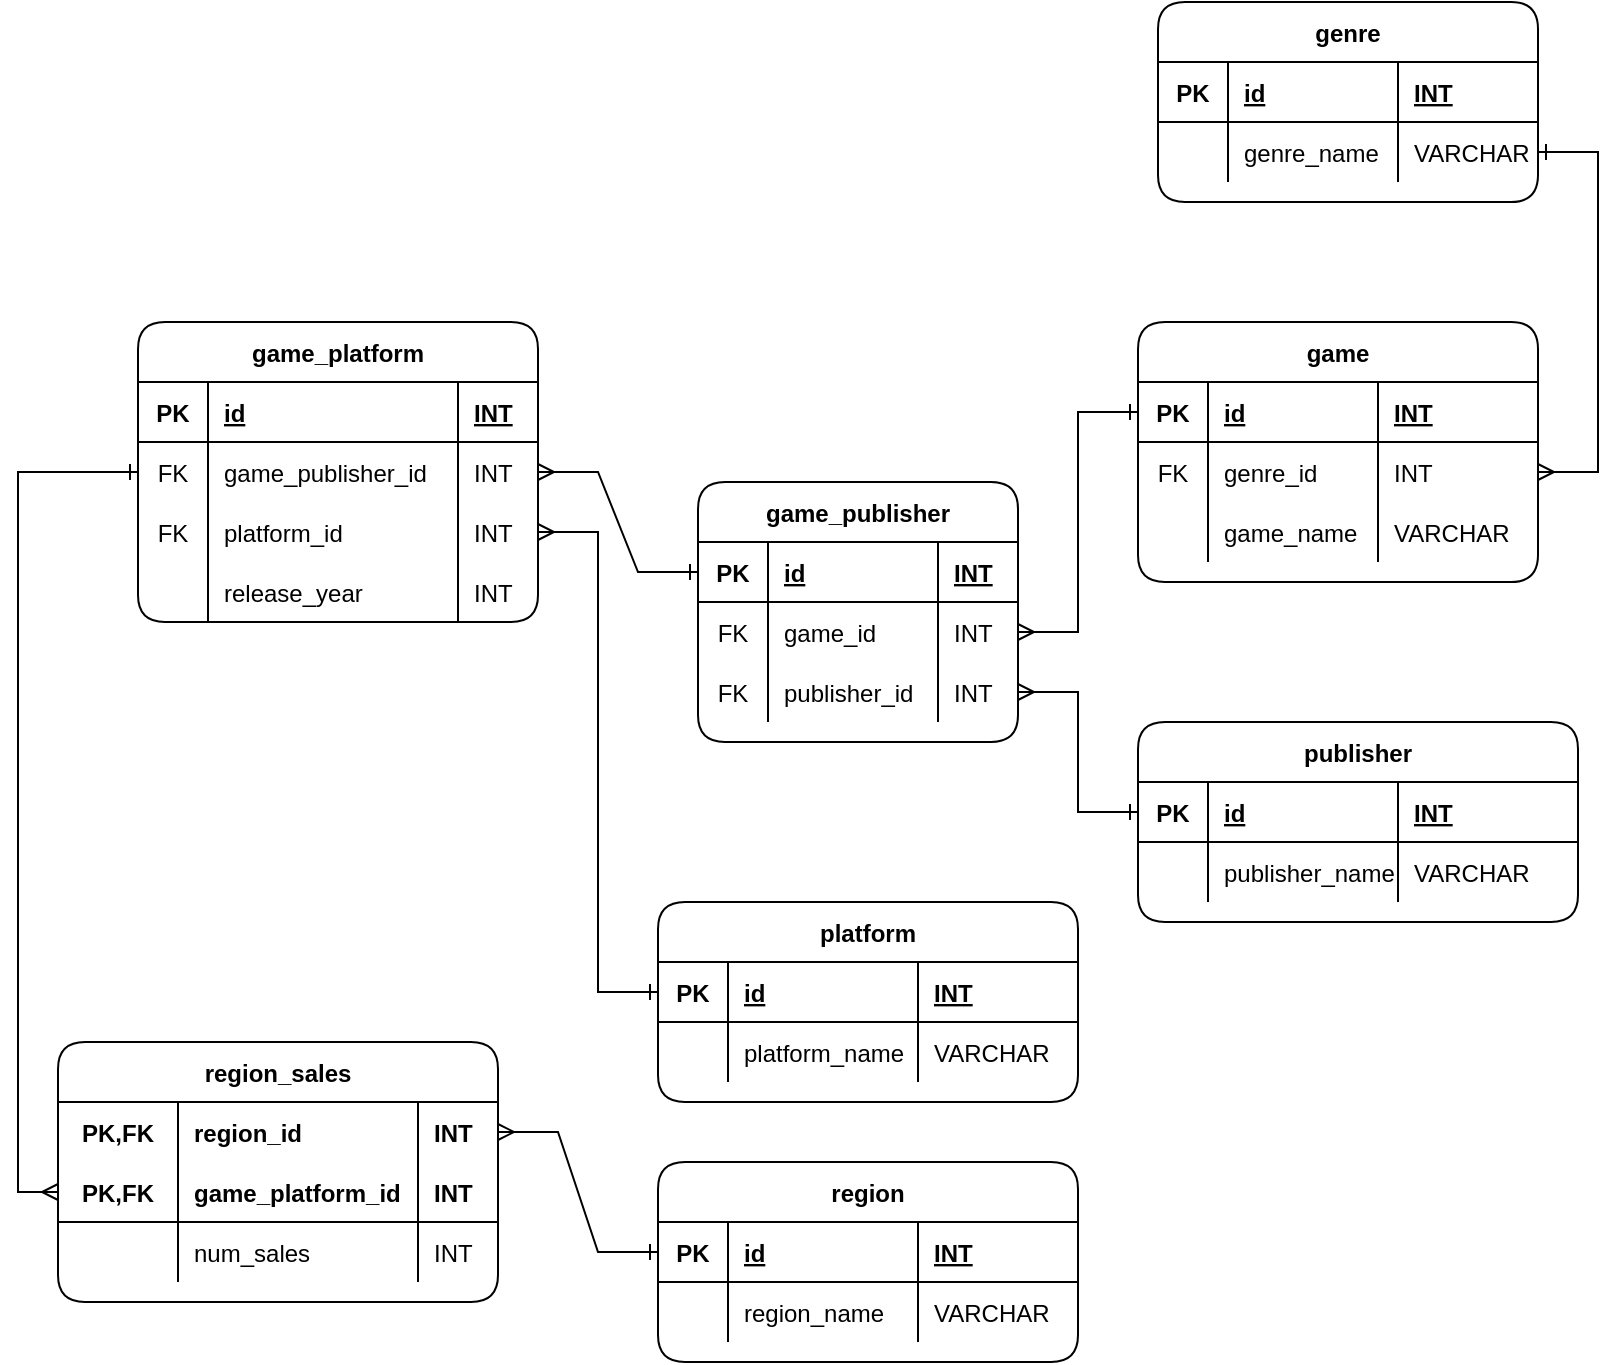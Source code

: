<mxfile version="15.4.0" type="device"><diagram id="fEsGDJiKq6VTklZ6jlgb" name="Page-1"><mxGraphModel dx="1106" dy="997" grid="0" gridSize="10" guides="1" tooltips="1" connect="1" arrows="1" fold="1" page="1" pageScale="1" pageWidth="850" pageHeight="1100" background="none" math="0" shadow="0"><root><mxCell id="0"/><mxCell id="1" parent="0"/><mxCell id="HFAZPOIn8FAIPrEyNPQx-1" value="game" style="shape=table;startSize=30;container=1;collapsible=1;childLayout=tableLayout;fixedRows=1;rowLines=0;fontStyle=1;align=center;resizeLast=1;rounded=1;" parent="1" vertex="1"><mxGeometry x="600" y="340" width="200" height="130" as="geometry"/></mxCell><mxCell id="HFAZPOIn8FAIPrEyNPQx-2" value="" style="shape=partialRectangle;collapsible=0;dropTarget=0;pointerEvents=0;fillColor=none;top=0;left=0;bottom=1;right=0;points=[[0,0.5],[1,0.5]];portConstraint=eastwest;" parent="HFAZPOIn8FAIPrEyNPQx-1" vertex="1"><mxGeometry y="30" width="200" height="30" as="geometry"/></mxCell><mxCell id="HFAZPOIn8FAIPrEyNPQx-3" value="PK" style="shape=partialRectangle;connectable=0;fillColor=none;top=0;left=0;bottom=0;right=0;fontStyle=1;overflow=hidden;" parent="HFAZPOIn8FAIPrEyNPQx-2" vertex="1"><mxGeometry width="35" height="30" as="geometry"><mxRectangle width="35" height="30" as="alternateBounds"/></mxGeometry></mxCell><mxCell id="HFAZPOIn8FAIPrEyNPQx-4" value="id" style="shape=partialRectangle;connectable=0;fillColor=none;top=0;left=0;bottom=0;right=0;align=left;spacingLeft=6;fontStyle=5;overflow=hidden;" parent="HFAZPOIn8FAIPrEyNPQx-2" vertex="1"><mxGeometry x="35" width="85" height="30" as="geometry"><mxRectangle width="85" height="30" as="alternateBounds"/></mxGeometry></mxCell><mxCell id="HFAZPOIn8FAIPrEyNPQx-35" value="INT" style="shape=partialRectangle;connectable=0;fillColor=none;top=0;left=0;bottom=0;right=0;align=left;spacingLeft=6;fontStyle=5;overflow=hidden;" parent="HFAZPOIn8FAIPrEyNPQx-2" vertex="1"><mxGeometry x="120" width="80" height="30" as="geometry"><mxRectangle width="80" height="30" as="alternateBounds"/></mxGeometry></mxCell><mxCell id="HFAZPOIn8FAIPrEyNPQx-5" value="" style="shape=partialRectangle;collapsible=0;dropTarget=0;pointerEvents=0;fillColor=none;top=0;left=0;bottom=0;right=0;points=[[0,0.5],[1,0.5]];portConstraint=eastwest;" parent="HFAZPOIn8FAIPrEyNPQx-1" vertex="1"><mxGeometry y="60" width="200" height="30" as="geometry"/></mxCell><mxCell id="HFAZPOIn8FAIPrEyNPQx-6" value="FK" style="shape=partialRectangle;connectable=0;fillColor=none;top=0;left=0;bottom=0;right=0;editable=1;overflow=hidden;" parent="HFAZPOIn8FAIPrEyNPQx-5" vertex="1"><mxGeometry width="35" height="30" as="geometry"><mxRectangle width="35" height="30" as="alternateBounds"/></mxGeometry></mxCell><mxCell id="HFAZPOIn8FAIPrEyNPQx-7" value="genre_id" style="shape=partialRectangle;connectable=0;fillColor=none;top=0;left=0;bottom=0;right=0;align=left;spacingLeft=6;overflow=hidden;" parent="HFAZPOIn8FAIPrEyNPQx-5" vertex="1"><mxGeometry x="35" width="85" height="30" as="geometry"><mxRectangle width="85" height="30" as="alternateBounds"/></mxGeometry></mxCell><mxCell id="HFAZPOIn8FAIPrEyNPQx-36" value="INT" style="shape=partialRectangle;connectable=0;fillColor=none;top=0;left=0;bottom=0;right=0;align=left;spacingLeft=6;overflow=hidden;" parent="HFAZPOIn8FAIPrEyNPQx-5" vertex="1"><mxGeometry x="120" width="80" height="30" as="geometry"><mxRectangle width="80" height="30" as="alternateBounds"/></mxGeometry></mxCell><mxCell id="HFAZPOIn8FAIPrEyNPQx-8" value="" style="shape=partialRectangle;collapsible=0;dropTarget=0;pointerEvents=0;fillColor=none;top=0;left=0;bottom=0;right=0;points=[[0,0.5],[1,0.5]];portConstraint=eastwest;" parent="HFAZPOIn8FAIPrEyNPQx-1" vertex="1"><mxGeometry y="90" width="200" height="30" as="geometry"/></mxCell><mxCell id="HFAZPOIn8FAIPrEyNPQx-9" value="" style="shape=partialRectangle;connectable=0;fillColor=none;top=0;left=0;bottom=0;right=0;editable=1;overflow=hidden;" parent="HFAZPOIn8FAIPrEyNPQx-8" vertex="1"><mxGeometry width="35" height="30" as="geometry"><mxRectangle width="35" height="30" as="alternateBounds"/></mxGeometry></mxCell><mxCell id="HFAZPOIn8FAIPrEyNPQx-10" value="game_name" style="shape=partialRectangle;connectable=0;fillColor=none;top=0;left=0;bottom=0;right=0;align=left;spacingLeft=6;overflow=hidden;" parent="HFAZPOIn8FAIPrEyNPQx-8" vertex="1"><mxGeometry x="35" width="85" height="30" as="geometry"><mxRectangle width="85" height="30" as="alternateBounds"/></mxGeometry></mxCell><mxCell id="HFAZPOIn8FAIPrEyNPQx-37" value="VARCHAR" style="shape=partialRectangle;connectable=0;fillColor=none;top=0;left=0;bottom=0;right=0;align=left;spacingLeft=6;overflow=hidden;" parent="HFAZPOIn8FAIPrEyNPQx-8" vertex="1"><mxGeometry x="120" width="80" height="30" as="geometry"><mxRectangle width="80" height="30" as="alternateBounds"/></mxGeometry></mxCell><mxCell id="HFAZPOIn8FAIPrEyNPQx-39" value="genre" style="shape=table;startSize=30;container=1;collapsible=1;childLayout=tableLayout;fixedRows=1;rowLines=0;fontStyle=1;align=center;resizeLast=1;rounded=1;" parent="1" vertex="1"><mxGeometry x="610" y="180" width="190" height="100" as="geometry"/></mxCell><mxCell id="HFAZPOIn8FAIPrEyNPQx-40" value="" style="shape=partialRectangle;collapsible=0;dropTarget=0;pointerEvents=0;fillColor=none;top=0;left=0;bottom=1;right=0;points=[[0,0.5],[1,0.5]];portConstraint=eastwest;" parent="HFAZPOIn8FAIPrEyNPQx-39" vertex="1"><mxGeometry y="30" width="190" height="30" as="geometry"/></mxCell><mxCell id="HFAZPOIn8FAIPrEyNPQx-41" value="PK" style="shape=partialRectangle;connectable=0;fillColor=none;top=0;left=0;bottom=0;right=0;fontStyle=1;overflow=hidden;" parent="HFAZPOIn8FAIPrEyNPQx-40" vertex="1"><mxGeometry width="35" height="30" as="geometry"><mxRectangle width="35" height="30" as="alternateBounds"/></mxGeometry></mxCell><mxCell id="HFAZPOIn8FAIPrEyNPQx-42" value="id" style="shape=partialRectangle;connectable=0;fillColor=none;top=0;left=0;bottom=0;right=0;align=left;spacingLeft=6;fontStyle=5;overflow=hidden;" parent="HFAZPOIn8FAIPrEyNPQx-40" vertex="1"><mxGeometry x="35" width="85" height="30" as="geometry"><mxRectangle width="85" height="30" as="alternateBounds"/></mxGeometry></mxCell><mxCell id="HFAZPOIn8FAIPrEyNPQx-43" value="INT" style="shape=partialRectangle;connectable=0;fillColor=none;top=0;left=0;bottom=0;right=0;align=left;spacingLeft=6;fontStyle=5;overflow=hidden;" parent="HFAZPOIn8FAIPrEyNPQx-40" vertex="1"><mxGeometry x="120" width="70" height="30" as="geometry"><mxRectangle width="70" height="30" as="alternateBounds"/></mxGeometry></mxCell><mxCell id="HFAZPOIn8FAIPrEyNPQx-48" value="" style="shape=partialRectangle;collapsible=0;dropTarget=0;pointerEvents=0;fillColor=none;top=0;left=0;bottom=0;right=0;points=[[0,0.5],[1,0.5]];portConstraint=eastwest;" parent="HFAZPOIn8FAIPrEyNPQx-39" vertex="1"><mxGeometry y="60" width="190" height="30" as="geometry"/></mxCell><mxCell id="HFAZPOIn8FAIPrEyNPQx-49" value="" style="shape=partialRectangle;connectable=0;fillColor=none;top=0;left=0;bottom=0;right=0;editable=1;overflow=hidden;" parent="HFAZPOIn8FAIPrEyNPQx-48" vertex="1"><mxGeometry width="35" height="30" as="geometry"><mxRectangle width="35" height="30" as="alternateBounds"/></mxGeometry></mxCell><mxCell id="HFAZPOIn8FAIPrEyNPQx-50" value="genre_name" style="shape=partialRectangle;connectable=0;fillColor=none;top=0;left=0;bottom=0;right=0;align=left;spacingLeft=6;overflow=hidden;" parent="HFAZPOIn8FAIPrEyNPQx-48" vertex="1"><mxGeometry x="35" width="85" height="30" as="geometry"><mxRectangle width="85" height="30" as="alternateBounds"/></mxGeometry></mxCell><mxCell id="HFAZPOIn8FAIPrEyNPQx-51" value="VARCHAR" style="shape=partialRectangle;connectable=0;fillColor=none;top=0;left=0;bottom=0;right=0;align=left;spacingLeft=6;overflow=hidden;" parent="HFAZPOIn8FAIPrEyNPQx-48" vertex="1"><mxGeometry x="120" width="70" height="30" as="geometry"><mxRectangle width="70" height="30" as="alternateBounds"/></mxGeometry></mxCell><mxCell id="HFAZPOIn8FAIPrEyNPQx-56" value="" style="edgeStyle=entityRelationEdgeStyle;fontSize=12;html=1;endArrow=ERmany;rounded=0;exitX=1;exitY=0.5;exitDx=0;exitDy=0;entryX=1;entryY=0.5;entryDx=0;entryDy=0;startArrow=ERone;startFill=0;endFill=0;" parent="1" source="HFAZPOIn8FAIPrEyNPQx-48" target="HFAZPOIn8FAIPrEyNPQx-5" edge="1"><mxGeometry width="100" height="100" relative="1" as="geometry"><mxPoint x="850" y="510" as="sourcePoint"/><mxPoint x="950" y="410" as="targetPoint"/></mxGeometry></mxCell><mxCell id="HFAZPOIn8FAIPrEyNPQx-57" value="game_publisher" style="shape=table;startSize=30;container=1;collapsible=1;childLayout=tableLayout;fixedRows=1;rowLines=0;fontStyle=1;align=center;resizeLast=1;rounded=1;" parent="1" vertex="1"><mxGeometry x="380" y="420" width="160" height="130" as="geometry"/></mxCell><mxCell id="HFAZPOIn8FAIPrEyNPQx-58" value="" style="shape=partialRectangle;collapsible=0;dropTarget=0;pointerEvents=0;fillColor=none;top=0;left=0;bottom=1;right=0;points=[[0,0.5],[1,0.5]];portConstraint=eastwest;" parent="HFAZPOIn8FAIPrEyNPQx-57" vertex="1"><mxGeometry y="30" width="160" height="30" as="geometry"/></mxCell><mxCell id="HFAZPOIn8FAIPrEyNPQx-59" value="PK" style="shape=partialRectangle;connectable=0;fillColor=none;top=0;left=0;bottom=0;right=0;fontStyle=1;overflow=hidden;" parent="HFAZPOIn8FAIPrEyNPQx-58" vertex="1"><mxGeometry width="35" height="30" as="geometry"><mxRectangle width="35" height="30" as="alternateBounds"/></mxGeometry></mxCell><mxCell id="HFAZPOIn8FAIPrEyNPQx-60" value="id" style="shape=partialRectangle;connectable=0;fillColor=none;top=0;left=0;bottom=0;right=0;align=left;spacingLeft=6;fontStyle=5;overflow=hidden;" parent="HFAZPOIn8FAIPrEyNPQx-58" vertex="1"><mxGeometry x="35" width="85" height="30" as="geometry"><mxRectangle width="85" height="30" as="alternateBounds"/></mxGeometry></mxCell><mxCell id="HFAZPOIn8FAIPrEyNPQx-61" value="INT" style="shape=partialRectangle;connectable=0;fillColor=none;top=0;left=0;bottom=0;right=0;align=left;spacingLeft=6;fontStyle=5;overflow=hidden;" parent="HFAZPOIn8FAIPrEyNPQx-58" vertex="1"><mxGeometry x="120" width="40" height="30" as="geometry"><mxRectangle width="40" height="30" as="alternateBounds"/></mxGeometry></mxCell><mxCell id="HFAZPOIn8FAIPrEyNPQx-62" value="" style="shape=partialRectangle;collapsible=0;dropTarget=0;pointerEvents=0;fillColor=none;top=0;left=0;bottom=0;right=0;points=[[0,0.5],[1,0.5]];portConstraint=eastwest;" parent="HFAZPOIn8FAIPrEyNPQx-57" vertex="1"><mxGeometry y="60" width="160" height="30" as="geometry"/></mxCell><mxCell id="HFAZPOIn8FAIPrEyNPQx-63" value="FK" style="shape=partialRectangle;connectable=0;fillColor=none;top=0;left=0;bottom=0;right=0;editable=1;overflow=hidden;" parent="HFAZPOIn8FAIPrEyNPQx-62" vertex="1"><mxGeometry width="35" height="30" as="geometry"><mxRectangle width="35" height="30" as="alternateBounds"/></mxGeometry></mxCell><mxCell id="HFAZPOIn8FAIPrEyNPQx-64" value="game_id" style="shape=partialRectangle;connectable=0;fillColor=none;top=0;left=0;bottom=0;right=0;align=left;spacingLeft=6;overflow=hidden;" parent="HFAZPOIn8FAIPrEyNPQx-62" vertex="1"><mxGeometry x="35" width="85" height="30" as="geometry"><mxRectangle width="85" height="30" as="alternateBounds"/></mxGeometry></mxCell><mxCell id="HFAZPOIn8FAIPrEyNPQx-65" value="INT" style="shape=partialRectangle;connectable=0;fillColor=none;top=0;left=0;bottom=0;right=0;align=left;spacingLeft=6;overflow=hidden;" parent="HFAZPOIn8FAIPrEyNPQx-62" vertex="1"><mxGeometry x="120" width="40" height="30" as="geometry"><mxRectangle width="40" height="30" as="alternateBounds"/></mxGeometry></mxCell><mxCell id="HFAZPOIn8FAIPrEyNPQx-66" value="" style="shape=partialRectangle;collapsible=0;dropTarget=0;pointerEvents=0;fillColor=none;top=0;left=0;bottom=0;right=0;points=[[0,0.5],[1,0.5]];portConstraint=eastwest;" parent="HFAZPOIn8FAIPrEyNPQx-57" vertex="1"><mxGeometry y="90" width="160" height="30" as="geometry"/></mxCell><mxCell id="HFAZPOIn8FAIPrEyNPQx-67" value="FK" style="shape=partialRectangle;connectable=0;fillColor=none;top=0;left=0;bottom=0;right=0;editable=1;overflow=hidden;" parent="HFAZPOIn8FAIPrEyNPQx-66" vertex="1"><mxGeometry width="35" height="30" as="geometry"><mxRectangle width="35" height="30" as="alternateBounds"/></mxGeometry></mxCell><mxCell id="HFAZPOIn8FAIPrEyNPQx-68" value="publisher_id" style="shape=partialRectangle;connectable=0;fillColor=none;top=0;left=0;bottom=0;right=0;align=left;spacingLeft=6;overflow=hidden;" parent="HFAZPOIn8FAIPrEyNPQx-66" vertex="1"><mxGeometry x="35" width="85" height="30" as="geometry"><mxRectangle width="85" height="30" as="alternateBounds"/></mxGeometry></mxCell><mxCell id="HFAZPOIn8FAIPrEyNPQx-69" value="INT" style="shape=partialRectangle;connectable=0;fillColor=none;top=0;left=0;bottom=0;right=0;align=left;spacingLeft=6;overflow=hidden;" parent="HFAZPOIn8FAIPrEyNPQx-66" vertex="1"><mxGeometry x="120" width="40" height="30" as="geometry"><mxRectangle width="40" height="30" as="alternateBounds"/></mxGeometry></mxCell><mxCell id="HFAZPOIn8FAIPrEyNPQx-70" value="" style="edgeStyle=entityRelationEdgeStyle;fontSize=12;html=1;endArrow=ERmany;rounded=0;exitX=0;exitY=0.5;exitDx=0;exitDy=0;entryX=1;entryY=0.5;entryDx=0;entryDy=0;startArrow=ERone;startFill=0;endFill=0;" parent="1" source="HFAZPOIn8FAIPrEyNPQx-2" target="HFAZPOIn8FAIPrEyNPQx-62" edge="1"><mxGeometry width="100" height="100" relative="1" as="geometry"><mxPoint x="450" y="170" as="sourcePoint"/><mxPoint x="450" y="370" as="targetPoint"/></mxGeometry></mxCell><mxCell id="HFAZPOIn8FAIPrEyNPQx-71" value="" style="edgeStyle=entityRelationEdgeStyle;fontSize=12;html=1;endArrow=ERmany;rounded=0;exitX=0;exitY=0.5;exitDx=0;exitDy=0;entryX=1;entryY=0.5;entryDx=0;entryDy=0;startArrow=ERone;startFill=0;endFill=0;" parent="1" source="HFAZPOIn8FAIPrEyNPQx-74" target="HFAZPOIn8FAIPrEyNPQx-66" edge="1"><mxGeometry width="100" height="100" relative="1" as="geometry"><mxPoint x="510" y="560" as="sourcePoint"/><mxPoint x="510" y="760" as="targetPoint"/></mxGeometry></mxCell><mxCell id="HFAZPOIn8FAIPrEyNPQx-73" value="publisher" style="shape=table;startSize=30;container=1;collapsible=1;childLayout=tableLayout;fixedRows=1;rowLines=0;fontStyle=1;align=center;resizeLast=1;rounded=1;" parent="1" vertex="1"><mxGeometry x="600" y="540" width="220" height="100" as="geometry"/></mxCell><mxCell id="HFAZPOIn8FAIPrEyNPQx-74" value="" style="shape=partialRectangle;collapsible=0;dropTarget=0;pointerEvents=0;fillColor=none;top=0;left=0;bottom=1;right=0;points=[[0,0.5],[1,0.5]];portConstraint=eastwest;" parent="HFAZPOIn8FAIPrEyNPQx-73" vertex="1"><mxGeometry y="30" width="220" height="30" as="geometry"/></mxCell><mxCell id="HFAZPOIn8FAIPrEyNPQx-75" value="PK" style="shape=partialRectangle;connectable=0;fillColor=none;top=0;left=0;bottom=0;right=0;fontStyle=1;overflow=hidden;" parent="HFAZPOIn8FAIPrEyNPQx-74" vertex="1"><mxGeometry width="35" height="30" as="geometry"><mxRectangle width="35" height="30" as="alternateBounds"/></mxGeometry></mxCell><mxCell id="HFAZPOIn8FAIPrEyNPQx-76" value="id" style="shape=partialRectangle;connectable=0;fillColor=none;top=0;left=0;bottom=0;right=0;align=left;spacingLeft=6;fontStyle=5;overflow=hidden;" parent="HFAZPOIn8FAIPrEyNPQx-74" vertex="1"><mxGeometry x="35" width="95" height="30" as="geometry"><mxRectangle width="95" height="30" as="alternateBounds"/></mxGeometry></mxCell><mxCell id="HFAZPOIn8FAIPrEyNPQx-77" value="INT" style="shape=partialRectangle;connectable=0;fillColor=none;top=0;left=0;bottom=0;right=0;align=left;spacingLeft=6;fontStyle=5;overflow=hidden;" parent="HFAZPOIn8FAIPrEyNPQx-74" vertex="1"><mxGeometry x="130" width="90" height="30" as="geometry"><mxRectangle width="90" height="30" as="alternateBounds"/></mxGeometry></mxCell><mxCell id="HFAZPOIn8FAIPrEyNPQx-78" value="" style="shape=partialRectangle;collapsible=0;dropTarget=0;pointerEvents=0;fillColor=none;top=0;left=0;bottom=0;right=0;points=[[0,0.5],[1,0.5]];portConstraint=eastwest;" parent="HFAZPOIn8FAIPrEyNPQx-73" vertex="1"><mxGeometry y="60" width="220" height="30" as="geometry"/></mxCell><mxCell id="HFAZPOIn8FAIPrEyNPQx-79" value="" style="shape=partialRectangle;connectable=0;fillColor=none;top=0;left=0;bottom=0;right=0;editable=1;overflow=hidden;" parent="HFAZPOIn8FAIPrEyNPQx-78" vertex="1"><mxGeometry width="35" height="30" as="geometry"><mxRectangle width="35" height="30" as="alternateBounds"/></mxGeometry></mxCell><mxCell id="HFAZPOIn8FAIPrEyNPQx-80" value="publisher_name" style="shape=partialRectangle;connectable=0;fillColor=none;top=0;left=0;bottom=0;right=0;align=left;spacingLeft=6;overflow=hidden;" parent="HFAZPOIn8FAIPrEyNPQx-78" vertex="1"><mxGeometry x="35" width="95" height="30" as="geometry"><mxRectangle width="95" height="30" as="alternateBounds"/></mxGeometry></mxCell><mxCell id="HFAZPOIn8FAIPrEyNPQx-81" value="VARCHAR" style="shape=partialRectangle;connectable=0;fillColor=none;top=0;left=0;bottom=0;right=0;align=left;spacingLeft=6;overflow=hidden;" parent="HFAZPOIn8FAIPrEyNPQx-78" vertex="1"><mxGeometry x="130" width="90" height="30" as="geometry"><mxRectangle width="90" height="30" as="alternateBounds"/></mxGeometry></mxCell><mxCell id="HFAZPOIn8FAIPrEyNPQx-82" value="platform" style="shape=table;startSize=30;container=1;collapsible=1;childLayout=tableLayout;fixedRows=1;rowLines=0;fontStyle=1;align=center;resizeLast=1;rounded=1;" parent="1" vertex="1"><mxGeometry x="360" y="630" width="210" height="100" as="geometry"/></mxCell><mxCell id="HFAZPOIn8FAIPrEyNPQx-83" value="" style="shape=partialRectangle;collapsible=0;dropTarget=0;pointerEvents=0;fillColor=none;top=0;left=0;bottom=1;right=0;points=[[0,0.5],[1,0.5]];portConstraint=eastwest;" parent="HFAZPOIn8FAIPrEyNPQx-82" vertex="1"><mxGeometry y="30" width="210" height="30" as="geometry"/></mxCell><mxCell id="HFAZPOIn8FAIPrEyNPQx-84" value="PK" style="shape=partialRectangle;connectable=0;fillColor=none;top=0;left=0;bottom=0;right=0;fontStyle=1;overflow=hidden;" parent="HFAZPOIn8FAIPrEyNPQx-83" vertex="1"><mxGeometry width="35" height="30" as="geometry"><mxRectangle width="35" height="30" as="alternateBounds"/></mxGeometry></mxCell><mxCell id="HFAZPOIn8FAIPrEyNPQx-85" value="id" style="shape=partialRectangle;connectable=0;fillColor=none;top=0;left=0;bottom=0;right=0;align=left;spacingLeft=6;fontStyle=5;overflow=hidden;" parent="HFAZPOIn8FAIPrEyNPQx-83" vertex="1"><mxGeometry x="35" width="95" height="30" as="geometry"><mxRectangle width="95" height="30" as="alternateBounds"/></mxGeometry></mxCell><mxCell id="HFAZPOIn8FAIPrEyNPQx-86" value="INT" style="shape=partialRectangle;connectable=0;fillColor=none;top=0;left=0;bottom=0;right=0;align=left;spacingLeft=6;fontStyle=5;overflow=hidden;" parent="HFAZPOIn8FAIPrEyNPQx-83" vertex="1"><mxGeometry x="130" width="80" height="30" as="geometry"><mxRectangle width="80" height="30" as="alternateBounds"/></mxGeometry></mxCell><mxCell id="HFAZPOIn8FAIPrEyNPQx-87" value="" style="shape=partialRectangle;collapsible=0;dropTarget=0;pointerEvents=0;fillColor=none;top=0;left=0;bottom=0;right=0;points=[[0,0.5],[1,0.5]];portConstraint=eastwest;" parent="HFAZPOIn8FAIPrEyNPQx-82" vertex="1"><mxGeometry y="60" width="210" height="30" as="geometry"/></mxCell><mxCell id="HFAZPOIn8FAIPrEyNPQx-88" value="" style="shape=partialRectangle;connectable=0;fillColor=none;top=0;left=0;bottom=0;right=0;editable=1;overflow=hidden;" parent="HFAZPOIn8FAIPrEyNPQx-87" vertex="1"><mxGeometry width="35" height="30" as="geometry"><mxRectangle width="35" height="30" as="alternateBounds"/></mxGeometry></mxCell><mxCell id="HFAZPOIn8FAIPrEyNPQx-89" value="platform_name" style="shape=partialRectangle;connectable=0;fillColor=none;top=0;left=0;bottom=0;right=0;align=left;spacingLeft=6;overflow=hidden;" parent="HFAZPOIn8FAIPrEyNPQx-87" vertex="1"><mxGeometry x="35" width="95" height="30" as="geometry"><mxRectangle width="95" height="30" as="alternateBounds"/></mxGeometry></mxCell><mxCell id="HFAZPOIn8FAIPrEyNPQx-90" value="VARCHAR" style="shape=partialRectangle;connectable=0;fillColor=none;top=0;left=0;bottom=0;right=0;align=left;spacingLeft=6;overflow=hidden;" parent="HFAZPOIn8FAIPrEyNPQx-87" vertex="1"><mxGeometry x="130" width="80" height="30" as="geometry"><mxRectangle width="80" height="30" as="alternateBounds"/></mxGeometry></mxCell><mxCell id="HFAZPOIn8FAIPrEyNPQx-92" value="" style="edgeStyle=entityRelationEdgeStyle;fontSize=12;html=1;endArrow=ERmany;rounded=0;exitX=0;exitY=0.5;exitDx=0;exitDy=0;entryX=1;entryY=0.5;entryDx=0;entryDy=0;startArrow=ERone;startFill=0;endFill=0;" parent="1" source="HFAZPOIn8FAIPrEyNPQx-58" target="HFAZPOIn8FAIPrEyNPQx-117" edge="1"><mxGeometry width="100" height="100" relative="1" as="geometry"><mxPoint x="210" y="180" as="sourcePoint"/><mxPoint x="300" y="558.5" as="targetPoint"/></mxGeometry></mxCell><mxCell id="HFAZPOIn8FAIPrEyNPQx-93" value="" style="edgeStyle=entityRelationEdgeStyle;fontSize=12;html=1;endArrow=ERmany;rounded=0;exitX=0;exitY=0.5;exitDx=0;exitDy=0;entryX=1;entryY=0.5;entryDx=0;entryDy=0;startArrow=ERone;startFill=0;endFill=0;" parent="1" source="HFAZPOIn8FAIPrEyNPQx-131" target="HFAZPOIn8FAIPrEyNPQx-140" edge="1"><mxGeometry width="100" height="100" relative="1" as="geometry"><mxPoint x="50" y="-30" as="sourcePoint"/><mxPoint x="-50" y="110" as="targetPoint"/></mxGeometry></mxCell><mxCell id="HFAZPOIn8FAIPrEyNPQx-94" value="" style="edgeStyle=entityRelationEdgeStyle;fontSize=12;html=1;endArrow=ERmany;rounded=0;exitX=0;exitY=0.5;exitDx=0;exitDy=0;entryX=1;entryY=0.5;entryDx=0;entryDy=0;startArrow=ERone;startFill=0;endFill=0;" parent="1" source="HFAZPOIn8FAIPrEyNPQx-83" target="HFAZPOIn8FAIPrEyNPQx-121" edge="1"><mxGeometry width="100" height="100" relative="1" as="geometry"><mxPoint x="240" y="80" as="sourcePoint"/><mxPoint x="300" y="595" as="targetPoint"/></mxGeometry></mxCell><mxCell id="HFAZPOIn8FAIPrEyNPQx-165" style="edgeStyle=orthogonalEdgeStyle;rounded=0;sketch=0;jumpStyle=none;orthogonalLoop=0;html=1;shadow=0;startArrow=ERone;startFill=0;endArrow=ERmany;endFill=0;strokeColor=default;entryX=0;entryY=0.5;entryDx=0;entryDy=0;" parent="1" source="HFAZPOIn8FAIPrEyNPQx-112" target="HFAZPOIn8FAIPrEyNPQx-143" edge="1"><mxGeometry relative="1" as="geometry"><mxPoint x="40" y="620" as="targetPoint"/><Array as="points"><mxPoint x="40" y="415"/><mxPoint x="40" y="775"/></Array></mxGeometry></mxCell><mxCell id="HFAZPOIn8FAIPrEyNPQx-112" value="game_platform" style="shape=table;startSize=30;container=1;collapsible=1;childLayout=tableLayout;fixedRows=1;rowLines=0;fontStyle=1;align=center;resizeLast=1;rounded=1;" parent="1" vertex="1"><mxGeometry x="100" y="340" width="200" height="150" as="geometry"/></mxCell><mxCell id="HFAZPOIn8FAIPrEyNPQx-113" value="" style="shape=partialRectangle;collapsible=0;dropTarget=0;pointerEvents=0;fillColor=none;top=0;left=0;bottom=1;right=0;points=[[0,0.5],[1,0.5]];portConstraint=eastwest;" parent="HFAZPOIn8FAIPrEyNPQx-112" vertex="1"><mxGeometry y="30" width="200" height="30" as="geometry"/></mxCell><mxCell id="HFAZPOIn8FAIPrEyNPQx-114" value="PK" style="shape=partialRectangle;connectable=0;fillColor=none;top=0;left=0;bottom=0;right=0;fontStyle=1;overflow=hidden;" parent="HFAZPOIn8FAIPrEyNPQx-113" vertex="1"><mxGeometry width="35" height="30" as="geometry"><mxRectangle width="35" height="30" as="alternateBounds"/></mxGeometry></mxCell><mxCell id="HFAZPOIn8FAIPrEyNPQx-115" value="id" style="shape=partialRectangle;connectable=0;fillColor=none;top=0;left=0;bottom=0;right=0;align=left;spacingLeft=6;fontStyle=5;overflow=hidden;" parent="HFAZPOIn8FAIPrEyNPQx-113" vertex="1"><mxGeometry x="35" width="125" height="30" as="geometry"><mxRectangle width="125" height="30" as="alternateBounds"/></mxGeometry></mxCell><mxCell id="HFAZPOIn8FAIPrEyNPQx-116" value="INT" style="shape=partialRectangle;connectable=0;fillColor=none;top=0;left=0;bottom=0;right=0;align=left;spacingLeft=6;fontStyle=5;overflow=hidden;" parent="HFAZPOIn8FAIPrEyNPQx-113" vertex="1"><mxGeometry x="160" width="40" height="30" as="geometry"><mxRectangle width="40" height="30" as="alternateBounds"/></mxGeometry></mxCell><mxCell id="HFAZPOIn8FAIPrEyNPQx-117" value="" style="shape=partialRectangle;collapsible=0;dropTarget=0;pointerEvents=0;fillColor=none;top=0;left=0;bottom=0;right=0;points=[[0,0.5],[1,0.5]];portConstraint=eastwest;" parent="HFAZPOIn8FAIPrEyNPQx-112" vertex="1"><mxGeometry y="60" width="200" height="30" as="geometry"/></mxCell><mxCell id="HFAZPOIn8FAIPrEyNPQx-118" value="FK" style="shape=partialRectangle;connectable=0;fillColor=none;top=0;left=0;bottom=0;right=0;editable=1;overflow=hidden;" parent="HFAZPOIn8FAIPrEyNPQx-117" vertex="1"><mxGeometry width="35" height="30" as="geometry"><mxRectangle width="35" height="30" as="alternateBounds"/></mxGeometry></mxCell><mxCell id="HFAZPOIn8FAIPrEyNPQx-119" value="game_publisher_id" style="shape=partialRectangle;connectable=0;fillColor=none;top=0;left=0;bottom=0;right=0;align=left;spacingLeft=6;overflow=hidden;" parent="HFAZPOIn8FAIPrEyNPQx-117" vertex="1"><mxGeometry x="35" width="125" height="30" as="geometry"><mxRectangle width="125" height="30" as="alternateBounds"/></mxGeometry></mxCell><mxCell id="HFAZPOIn8FAIPrEyNPQx-120" value="INT" style="shape=partialRectangle;connectable=0;fillColor=none;top=0;left=0;bottom=0;right=0;align=left;spacingLeft=6;overflow=hidden;" parent="HFAZPOIn8FAIPrEyNPQx-117" vertex="1"><mxGeometry x="160" width="40" height="30" as="geometry"><mxRectangle width="40" height="30" as="alternateBounds"/></mxGeometry></mxCell><mxCell id="HFAZPOIn8FAIPrEyNPQx-121" value="" style="shape=partialRectangle;collapsible=0;dropTarget=0;pointerEvents=0;fillColor=none;top=0;left=0;bottom=0;right=0;points=[[0,0.5],[1,0.5]];portConstraint=eastwest;" parent="HFAZPOIn8FAIPrEyNPQx-112" vertex="1"><mxGeometry y="90" width="200" height="30" as="geometry"/></mxCell><mxCell id="HFAZPOIn8FAIPrEyNPQx-122" value="FK" style="shape=partialRectangle;connectable=0;fillColor=none;top=0;left=0;bottom=0;right=0;editable=1;overflow=hidden;" parent="HFAZPOIn8FAIPrEyNPQx-121" vertex="1"><mxGeometry width="35" height="30" as="geometry"><mxRectangle width="35" height="30" as="alternateBounds"/></mxGeometry></mxCell><mxCell id="HFAZPOIn8FAIPrEyNPQx-123" value="platform_id" style="shape=partialRectangle;connectable=0;fillColor=none;top=0;left=0;bottom=0;right=0;align=left;spacingLeft=6;overflow=hidden;" parent="HFAZPOIn8FAIPrEyNPQx-121" vertex="1"><mxGeometry x="35" width="125" height="30" as="geometry"><mxRectangle width="125" height="30" as="alternateBounds"/></mxGeometry></mxCell><mxCell id="HFAZPOIn8FAIPrEyNPQx-124" value="INT" style="shape=partialRectangle;connectable=0;fillColor=none;top=0;left=0;bottom=0;right=0;align=left;spacingLeft=6;overflow=hidden;" parent="HFAZPOIn8FAIPrEyNPQx-121" vertex="1"><mxGeometry x="160" width="40" height="30" as="geometry"><mxRectangle width="40" height="30" as="alternateBounds"/></mxGeometry></mxCell><mxCell id="HFAZPOIn8FAIPrEyNPQx-126" style="shape=partialRectangle;collapsible=0;dropTarget=0;pointerEvents=0;fillColor=none;top=0;left=0;bottom=0;right=0;points=[[0,0.5],[1,0.5]];portConstraint=eastwest;" parent="HFAZPOIn8FAIPrEyNPQx-112" vertex="1"><mxGeometry y="120" width="200" height="30" as="geometry"/></mxCell><mxCell id="HFAZPOIn8FAIPrEyNPQx-127" style="shape=partialRectangle;connectable=0;fillColor=none;top=0;left=0;bottom=0;right=0;editable=1;overflow=hidden;" parent="HFAZPOIn8FAIPrEyNPQx-126" vertex="1"><mxGeometry width="35" height="30" as="geometry"><mxRectangle width="35" height="30" as="alternateBounds"/></mxGeometry></mxCell><mxCell id="HFAZPOIn8FAIPrEyNPQx-128" value="release_year" style="shape=partialRectangle;connectable=0;fillColor=none;top=0;left=0;bottom=0;right=0;align=left;spacingLeft=6;overflow=hidden;" parent="HFAZPOIn8FAIPrEyNPQx-126" vertex="1"><mxGeometry x="35" width="125" height="30" as="geometry"><mxRectangle width="125" height="30" as="alternateBounds"/></mxGeometry></mxCell><mxCell id="HFAZPOIn8FAIPrEyNPQx-129" value="INT" style="shape=partialRectangle;connectable=0;fillColor=none;top=0;left=0;bottom=0;right=0;align=left;spacingLeft=6;overflow=hidden;" parent="HFAZPOIn8FAIPrEyNPQx-126" vertex="1"><mxGeometry x="160" width="40" height="30" as="geometry"><mxRectangle width="40" height="30" as="alternateBounds"/></mxGeometry></mxCell><mxCell id="HFAZPOIn8FAIPrEyNPQx-130" value="region" style="shape=table;startSize=30;container=1;collapsible=1;childLayout=tableLayout;fixedRows=1;rowLines=0;fontStyle=1;align=center;resizeLast=1;rounded=1;" parent="1" vertex="1"><mxGeometry x="360" y="760" width="210" height="100" as="geometry"/></mxCell><mxCell id="HFAZPOIn8FAIPrEyNPQx-131" value="" style="shape=partialRectangle;collapsible=0;dropTarget=0;pointerEvents=0;fillColor=none;top=0;left=0;bottom=1;right=0;points=[[0,0.5],[1,0.5]];portConstraint=eastwest;" parent="HFAZPOIn8FAIPrEyNPQx-130" vertex="1"><mxGeometry y="30" width="210" height="30" as="geometry"/></mxCell><mxCell id="HFAZPOIn8FAIPrEyNPQx-132" value="PK" style="shape=partialRectangle;connectable=0;fillColor=none;top=0;left=0;bottom=0;right=0;fontStyle=1;overflow=hidden;" parent="HFAZPOIn8FAIPrEyNPQx-131" vertex="1"><mxGeometry width="35" height="30" as="geometry"><mxRectangle width="35" height="30" as="alternateBounds"/></mxGeometry></mxCell><mxCell id="HFAZPOIn8FAIPrEyNPQx-133" value="id" style="shape=partialRectangle;connectable=0;fillColor=none;top=0;left=0;bottom=0;right=0;align=left;spacingLeft=6;fontStyle=5;overflow=hidden;" parent="HFAZPOIn8FAIPrEyNPQx-131" vertex="1"><mxGeometry x="35" width="95" height="30" as="geometry"><mxRectangle width="95" height="30" as="alternateBounds"/></mxGeometry></mxCell><mxCell id="HFAZPOIn8FAIPrEyNPQx-134" value="INT" style="shape=partialRectangle;connectable=0;fillColor=none;top=0;left=0;bottom=0;right=0;align=left;spacingLeft=6;fontStyle=5;overflow=hidden;" parent="HFAZPOIn8FAIPrEyNPQx-131" vertex="1"><mxGeometry x="130" width="80" height="30" as="geometry"><mxRectangle width="80" height="30" as="alternateBounds"/></mxGeometry></mxCell><mxCell id="HFAZPOIn8FAIPrEyNPQx-135" value="" style="shape=partialRectangle;collapsible=0;dropTarget=0;pointerEvents=0;fillColor=none;top=0;left=0;bottom=0;right=0;points=[[0,0.5],[1,0.5]];portConstraint=eastwest;" parent="HFAZPOIn8FAIPrEyNPQx-130" vertex="1"><mxGeometry y="60" width="210" height="30" as="geometry"/></mxCell><mxCell id="HFAZPOIn8FAIPrEyNPQx-136" value="" style="shape=partialRectangle;connectable=0;fillColor=none;top=0;left=0;bottom=0;right=0;editable=1;overflow=hidden;" parent="HFAZPOIn8FAIPrEyNPQx-135" vertex="1"><mxGeometry width="35" height="30" as="geometry"><mxRectangle width="35" height="30" as="alternateBounds"/></mxGeometry></mxCell><mxCell id="HFAZPOIn8FAIPrEyNPQx-137" value="region_name" style="shape=partialRectangle;connectable=0;fillColor=none;top=0;left=0;bottom=0;right=0;align=left;spacingLeft=6;overflow=hidden;" parent="HFAZPOIn8FAIPrEyNPQx-135" vertex="1"><mxGeometry x="35" width="95" height="30" as="geometry"><mxRectangle width="95" height="30" as="alternateBounds"/></mxGeometry></mxCell><mxCell id="HFAZPOIn8FAIPrEyNPQx-138" value="VARCHAR" style="shape=partialRectangle;connectable=0;fillColor=none;top=0;left=0;bottom=0;right=0;align=left;spacingLeft=6;overflow=hidden;" parent="HFAZPOIn8FAIPrEyNPQx-135" vertex="1"><mxGeometry x="130" width="80" height="30" as="geometry"><mxRectangle width="80" height="30" as="alternateBounds"/></mxGeometry></mxCell><mxCell id="HFAZPOIn8FAIPrEyNPQx-139" value="region_sales" style="shape=table;startSize=30;container=1;collapsible=1;childLayout=tableLayout;fixedRows=1;rowLines=0;fontStyle=1;align=center;resizeLast=1;rounded=1;" parent="1" vertex="1"><mxGeometry x="60" y="700" width="220" height="130" as="geometry"/></mxCell><mxCell id="HFAZPOIn8FAIPrEyNPQx-140" value="" style="shape=partialRectangle;collapsible=0;dropTarget=0;pointerEvents=0;fillColor=none;top=0;left=0;bottom=0;right=0;points=[[0,0.5],[1,0.5]];portConstraint=eastwest;rounded=1;align=left;" parent="HFAZPOIn8FAIPrEyNPQx-139" vertex="1"><mxGeometry y="30" width="220" height="30" as="geometry"/></mxCell><mxCell id="HFAZPOIn8FAIPrEyNPQx-141" value="PK,FK" style="shape=partialRectangle;connectable=0;fillColor=none;top=0;left=0;bottom=0;right=0;fontStyle=1;overflow=hidden;rounded=1;align=center;" parent="HFAZPOIn8FAIPrEyNPQx-140" vertex="1"><mxGeometry width="60" height="30" as="geometry"><mxRectangle width="60" height="30" as="alternateBounds"/></mxGeometry></mxCell><mxCell id="HFAZPOIn8FAIPrEyNPQx-142" value="region_id" style="shape=partialRectangle;connectable=0;fillColor=none;top=0;left=0;bottom=0;right=0;align=left;spacingLeft=6;fontStyle=1;overflow=hidden;rounded=1;" parent="HFAZPOIn8FAIPrEyNPQx-140" vertex="1"><mxGeometry x="60" width="120" height="30" as="geometry"><mxRectangle width="120" height="30" as="alternateBounds"/></mxGeometry></mxCell><mxCell id="HFAZPOIn8FAIPrEyNPQx-152" value="INT" style="shape=partialRectangle;connectable=0;fillColor=none;top=0;left=0;bottom=0;right=0;align=left;spacingLeft=6;fontStyle=1;overflow=hidden;rounded=1;" parent="HFAZPOIn8FAIPrEyNPQx-140" vertex="1"><mxGeometry x="180" width="40" height="30" as="geometry"><mxRectangle width="40" height="30" as="alternateBounds"/></mxGeometry></mxCell><mxCell id="HFAZPOIn8FAIPrEyNPQx-143" value="" style="shape=partialRectangle;collapsible=0;dropTarget=0;pointerEvents=0;fillColor=none;top=0;left=0;bottom=1;right=0;points=[[0,0.5],[1,0.5]];portConstraint=eastwest;rounded=1;align=left;" parent="HFAZPOIn8FAIPrEyNPQx-139" vertex="1"><mxGeometry y="60" width="220" height="30" as="geometry"/></mxCell><mxCell id="HFAZPOIn8FAIPrEyNPQx-144" value="PK,FK" style="shape=partialRectangle;connectable=0;fillColor=none;top=0;left=0;bottom=0;right=0;fontStyle=1;overflow=hidden;rounded=1;align=center;" parent="HFAZPOIn8FAIPrEyNPQx-143" vertex="1"><mxGeometry width="60" height="30" as="geometry"><mxRectangle width="60" height="30" as="alternateBounds"/></mxGeometry></mxCell><mxCell id="HFAZPOIn8FAIPrEyNPQx-145" value="game_platform_id" style="shape=partialRectangle;connectable=0;fillColor=none;top=0;left=0;bottom=0;right=0;align=left;spacingLeft=6;fontStyle=1;overflow=hidden;rounded=1;" parent="HFAZPOIn8FAIPrEyNPQx-143" vertex="1"><mxGeometry x="60" width="120" height="30" as="geometry"><mxRectangle width="120" height="30" as="alternateBounds"/></mxGeometry></mxCell><mxCell id="HFAZPOIn8FAIPrEyNPQx-153" value="INT" style="shape=partialRectangle;connectable=0;fillColor=none;top=0;left=0;bottom=0;right=0;align=left;spacingLeft=6;fontStyle=1;overflow=hidden;rounded=1;" parent="HFAZPOIn8FAIPrEyNPQx-143" vertex="1"><mxGeometry x="180" width="40" height="30" as="geometry"><mxRectangle width="40" height="30" as="alternateBounds"/></mxGeometry></mxCell><mxCell id="HFAZPOIn8FAIPrEyNPQx-146" value="" style="shape=partialRectangle;collapsible=0;dropTarget=0;pointerEvents=0;fillColor=none;top=0;left=0;bottom=0;right=0;points=[[0,0.5],[1,0.5]];portConstraint=eastwest;rounded=1;align=left;" parent="HFAZPOIn8FAIPrEyNPQx-139" vertex="1"><mxGeometry y="90" width="220" height="30" as="geometry"/></mxCell><mxCell id="HFAZPOIn8FAIPrEyNPQx-147" value="" style="shape=partialRectangle;connectable=0;fillColor=none;top=0;left=0;bottom=0;right=0;editable=1;overflow=hidden;rounded=1;align=left;" parent="HFAZPOIn8FAIPrEyNPQx-146" vertex="1"><mxGeometry width="60" height="30" as="geometry"><mxRectangle width="60" height="30" as="alternateBounds"/></mxGeometry></mxCell><mxCell id="HFAZPOIn8FAIPrEyNPQx-148" value="num_sales" style="shape=partialRectangle;connectable=0;fillColor=none;top=0;left=0;bottom=0;right=0;align=left;spacingLeft=6;overflow=hidden;rounded=1;" parent="HFAZPOIn8FAIPrEyNPQx-146" vertex="1"><mxGeometry x="60" width="120" height="30" as="geometry"><mxRectangle width="120" height="30" as="alternateBounds"/></mxGeometry></mxCell><mxCell id="HFAZPOIn8FAIPrEyNPQx-154" value="INT" style="shape=partialRectangle;connectable=0;fillColor=none;top=0;left=0;bottom=0;right=0;align=left;spacingLeft=6;overflow=hidden;rounded=1;" parent="HFAZPOIn8FAIPrEyNPQx-146" vertex="1"><mxGeometry x="180" width="40" height="30" as="geometry"><mxRectangle width="40" height="30" as="alternateBounds"/></mxGeometry></mxCell></root></mxGraphModel></diagram></mxfile>